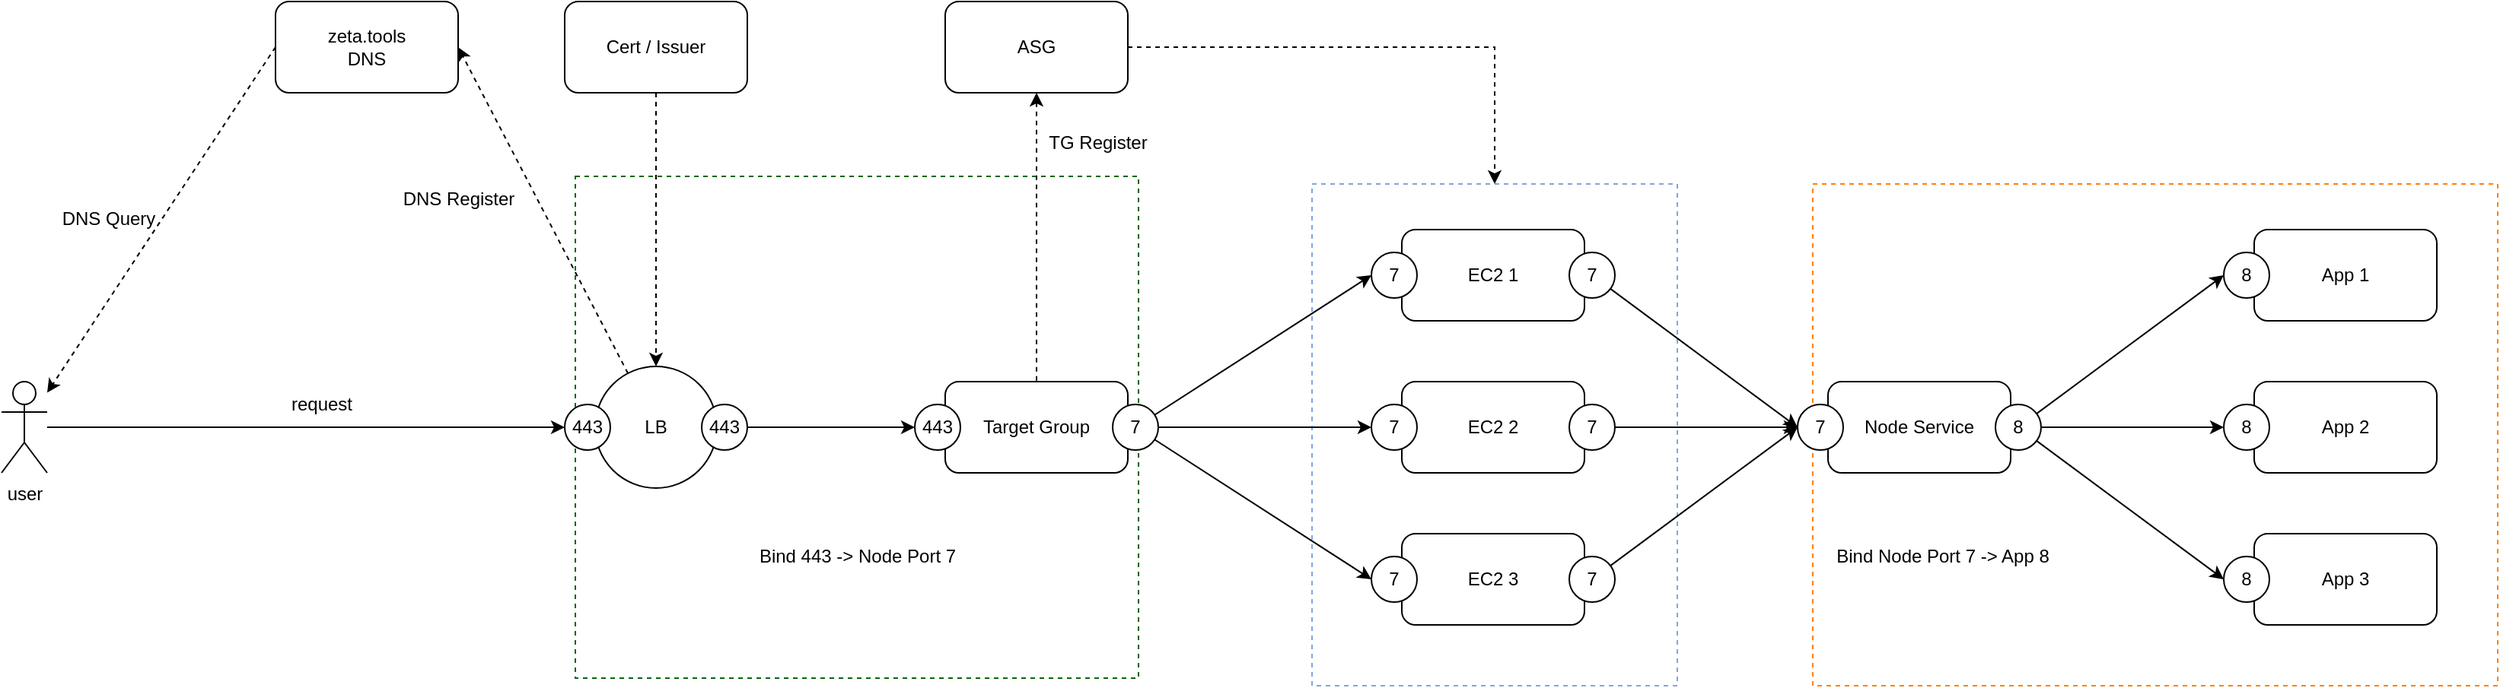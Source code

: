<mxfile version="21.2.9" type="github">
  <diagram name="Page-1" id="KZ8X3SxO-knhd2NS7IPU">
    <mxGraphModel dx="2658" dy="870" grid="1" gridSize="10" guides="1" tooltips="1" connect="1" arrows="1" fold="1" page="1" pageScale="1" pageWidth="850" pageHeight="1100" math="0" shadow="0">
      <root>
        <mxCell id="0" />
        <mxCell id="1" parent="0" />
        <mxCell id="tgWkVytQI8UxieKS8kDx-52" value="" style="rounded=0;whiteSpace=wrap;html=1;dashed=1;strokeColor=#006600;" vertex="1" parent="1">
          <mxGeometry x="37" y="145" width="370" height="330" as="geometry" />
        </mxCell>
        <mxCell id="tgWkVytQI8UxieKS8kDx-50" value="" style="rounded=0;whiteSpace=wrap;html=1;dashed=1;strokeColor=#7EA6E0;" vertex="1" parent="1">
          <mxGeometry x="521" y="150" width="240" height="330" as="geometry" />
        </mxCell>
        <mxCell id="tgWkVytQI8UxieKS8kDx-49" value="" style="rounded=0;whiteSpace=wrap;html=1;dashed=1;strokeColor=#FF8000;" vertex="1" parent="1">
          <mxGeometry x="850" y="150" width="450" height="330" as="geometry" />
        </mxCell>
        <mxCell id="tgWkVytQI8UxieKS8kDx-57" style="edgeStyle=none;rounded=0;orthogonalLoop=1;jettySize=auto;html=1;entryX=1;entryY=0.5;entryDx=0;entryDy=0;dashed=1;" edge="1" parent="1" source="tgWkVytQI8UxieKS8kDx-1" target="tgWkVytQI8UxieKS8kDx-53">
          <mxGeometry relative="1" as="geometry" />
        </mxCell>
        <mxCell id="tgWkVytQI8UxieKS8kDx-1" value="LB" style="ellipse;whiteSpace=wrap;html=1;aspect=fixed;" vertex="1" parent="1">
          <mxGeometry x="50" y="270" width="80" height="80" as="geometry" />
        </mxCell>
        <mxCell id="tgWkVytQI8UxieKS8kDx-2" value="Target Group" style="rounded=1;whiteSpace=wrap;html=1;" vertex="1" parent="1">
          <mxGeometry x="280" y="280" width="120" height="60" as="geometry" />
        </mxCell>
        <mxCell id="tgWkVytQI8UxieKS8kDx-12" style="edgeStyle=none;rounded=0;orthogonalLoop=1;jettySize=auto;html=1;entryX=0.5;entryY=0;entryDx=0;entryDy=0;dashed=1;startArrow=classic;startFill=1;endArrow=none;endFill=0;" edge="1" parent="1" source="tgWkVytQI8UxieKS8kDx-3" target="tgWkVytQI8UxieKS8kDx-2">
          <mxGeometry relative="1" as="geometry" />
        </mxCell>
        <mxCell id="tgWkVytQI8UxieKS8kDx-51" style="edgeStyle=orthogonalEdgeStyle;rounded=0;orthogonalLoop=1;jettySize=auto;html=1;entryX=0.5;entryY=0;entryDx=0;entryDy=0;dashed=1;" edge="1" parent="1" source="tgWkVytQI8UxieKS8kDx-3" target="tgWkVytQI8UxieKS8kDx-50">
          <mxGeometry relative="1" as="geometry" />
        </mxCell>
        <mxCell id="tgWkVytQI8UxieKS8kDx-3" value="ASG" style="rounded=1;whiteSpace=wrap;html=1;" vertex="1" parent="1">
          <mxGeometry x="280" y="30" width="120" height="60" as="geometry" />
        </mxCell>
        <mxCell id="tgWkVytQI8UxieKS8kDx-4" value="EC2 1" style="rounded=1;whiteSpace=wrap;html=1;" vertex="1" parent="1">
          <mxGeometry x="580" y="180" width="120" height="60" as="geometry" />
        </mxCell>
        <mxCell id="tgWkVytQI8UxieKS8kDx-5" value="EC2 2" style="rounded=1;whiteSpace=wrap;html=1;" vertex="1" parent="1">
          <mxGeometry x="580" y="280" width="120" height="60" as="geometry" />
        </mxCell>
        <mxCell id="tgWkVytQI8UxieKS8kDx-6" value="EC2 3" style="rounded=1;whiteSpace=wrap;html=1;" vertex="1" parent="1">
          <mxGeometry x="580" y="380" width="120" height="60" as="geometry" />
        </mxCell>
        <mxCell id="tgWkVytQI8UxieKS8kDx-7" value="Node Service" style="rounded=1;whiteSpace=wrap;html=1;" vertex="1" parent="1">
          <mxGeometry x="860" y="280" width="120" height="60" as="geometry" />
        </mxCell>
        <mxCell id="tgWkVytQI8UxieKS8kDx-8" value="App 1" style="rounded=1;whiteSpace=wrap;html=1;" vertex="1" parent="1">
          <mxGeometry x="1140" y="180" width="120" height="60" as="geometry" />
        </mxCell>
        <mxCell id="tgWkVytQI8UxieKS8kDx-9" value="App 2" style="rounded=1;whiteSpace=wrap;html=1;" vertex="1" parent="1">
          <mxGeometry x="1140" y="280" width="120" height="60" as="geometry" />
        </mxCell>
        <mxCell id="tgWkVytQI8UxieKS8kDx-10" value="App 3" style="rounded=1;whiteSpace=wrap;html=1;" vertex="1" parent="1">
          <mxGeometry x="1140" y="380" width="120" height="60" as="geometry" />
        </mxCell>
        <mxCell id="tgWkVytQI8UxieKS8kDx-34" style="edgeStyle=none;rounded=0;orthogonalLoop=1;jettySize=auto;html=1;entryX=0.5;entryY=1;entryDx=0;entryDy=0;" edge="1" parent="1" source="tgWkVytQI8UxieKS8kDx-25" target="tgWkVytQI8UxieKS8kDx-29">
          <mxGeometry relative="1" as="geometry" />
        </mxCell>
        <mxCell id="tgWkVytQI8UxieKS8kDx-25" value="7" style="ellipse;whiteSpace=wrap;html=1;aspect=fixed;direction=south;" vertex="1" parent="1">
          <mxGeometry x="690" y="195" width="30" height="30" as="geometry" />
        </mxCell>
        <mxCell id="tgWkVytQI8UxieKS8kDx-35" style="edgeStyle=none;rounded=0;orthogonalLoop=1;jettySize=auto;html=1;entryX=0.5;entryY=1;entryDx=0;entryDy=0;" edge="1" parent="1" source="tgWkVytQI8UxieKS8kDx-27" target="tgWkVytQI8UxieKS8kDx-29">
          <mxGeometry relative="1" as="geometry" />
        </mxCell>
        <mxCell id="tgWkVytQI8UxieKS8kDx-27" value="7" style="ellipse;whiteSpace=wrap;html=1;aspect=fixed;direction=south;" vertex="1" parent="1">
          <mxGeometry x="690" y="295" width="30" height="30" as="geometry" />
        </mxCell>
        <mxCell id="tgWkVytQI8UxieKS8kDx-36" style="edgeStyle=none;rounded=0;orthogonalLoop=1;jettySize=auto;html=1;entryX=0.5;entryY=1;entryDx=0;entryDy=0;" edge="1" parent="1" source="tgWkVytQI8UxieKS8kDx-28" target="tgWkVytQI8UxieKS8kDx-29">
          <mxGeometry relative="1" as="geometry" />
        </mxCell>
        <mxCell id="tgWkVytQI8UxieKS8kDx-28" value="7" style="ellipse;whiteSpace=wrap;html=1;aspect=fixed;direction=south;" vertex="1" parent="1">
          <mxGeometry x="690" y="395" width="30" height="30" as="geometry" />
        </mxCell>
        <mxCell id="tgWkVytQI8UxieKS8kDx-29" value="7" style="ellipse;whiteSpace=wrap;html=1;aspect=fixed;direction=south;" vertex="1" parent="1">
          <mxGeometry x="840" y="295" width="30" height="30" as="geometry" />
        </mxCell>
        <mxCell id="tgWkVytQI8UxieKS8kDx-37" style="edgeStyle=none;rounded=0;orthogonalLoop=1;jettySize=auto;html=1;entryX=0.5;entryY=1;entryDx=0;entryDy=0;" edge="1" parent="1" source="tgWkVytQI8UxieKS8kDx-30" target="tgWkVytQI8UxieKS8kDx-31">
          <mxGeometry relative="1" as="geometry" />
        </mxCell>
        <mxCell id="tgWkVytQI8UxieKS8kDx-38" style="edgeStyle=none;rounded=0;orthogonalLoop=1;jettySize=auto;html=1;entryX=0.5;entryY=1;entryDx=0;entryDy=0;" edge="1" parent="1" source="tgWkVytQI8UxieKS8kDx-30" target="tgWkVytQI8UxieKS8kDx-32">
          <mxGeometry relative="1" as="geometry" />
        </mxCell>
        <mxCell id="tgWkVytQI8UxieKS8kDx-39" style="edgeStyle=none;rounded=0;orthogonalLoop=1;jettySize=auto;html=1;entryX=0.5;entryY=1;entryDx=0;entryDy=0;" edge="1" parent="1" source="tgWkVytQI8UxieKS8kDx-30" target="tgWkVytQI8UxieKS8kDx-33">
          <mxGeometry relative="1" as="geometry" />
        </mxCell>
        <mxCell id="tgWkVytQI8UxieKS8kDx-30" value="8" style="ellipse;whiteSpace=wrap;html=1;aspect=fixed;direction=south;" vertex="1" parent="1">
          <mxGeometry x="970" y="295" width="30" height="30" as="geometry" />
        </mxCell>
        <mxCell id="tgWkVytQI8UxieKS8kDx-31" value="8" style="ellipse;whiteSpace=wrap;html=1;aspect=fixed;direction=south;" vertex="1" parent="1">
          <mxGeometry x="1120" y="195" width="30" height="30" as="geometry" />
        </mxCell>
        <mxCell id="tgWkVytQI8UxieKS8kDx-32" value="8" style="ellipse;whiteSpace=wrap;html=1;aspect=fixed;direction=south;" vertex="1" parent="1">
          <mxGeometry x="1120" y="295" width="30" height="30" as="geometry" />
        </mxCell>
        <mxCell id="tgWkVytQI8UxieKS8kDx-33" value="8" style="ellipse;whiteSpace=wrap;html=1;aspect=fixed;direction=south;" vertex="1" parent="1">
          <mxGeometry x="1120" y="395" width="30" height="30" as="geometry" />
        </mxCell>
        <mxCell id="tgWkVytQI8UxieKS8kDx-40" value="7" style="ellipse;whiteSpace=wrap;html=1;aspect=fixed;direction=south;" vertex="1" parent="1">
          <mxGeometry x="560" y="195" width="30" height="30" as="geometry" />
        </mxCell>
        <mxCell id="tgWkVytQI8UxieKS8kDx-41" value="7" style="ellipse;whiteSpace=wrap;html=1;aspect=fixed;direction=south;" vertex="1" parent="1">
          <mxGeometry x="560" y="295" width="30" height="30" as="geometry" />
        </mxCell>
        <mxCell id="tgWkVytQI8UxieKS8kDx-42" value="7" style="ellipse;whiteSpace=wrap;html=1;aspect=fixed;direction=south;" vertex="1" parent="1">
          <mxGeometry x="560" y="395" width="30" height="30" as="geometry" />
        </mxCell>
        <mxCell id="tgWkVytQI8UxieKS8kDx-46" style="edgeStyle=none;rounded=0;orthogonalLoop=1;jettySize=auto;html=1;entryX=0.5;entryY=1;entryDx=0;entryDy=0;" edge="1" parent="1" source="tgWkVytQI8UxieKS8kDx-43" target="tgWkVytQI8UxieKS8kDx-40">
          <mxGeometry relative="1" as="geometry" />
        </mxCell>
        <mxCell id="tgWkVytQI8UxieKS8kDx-47" style="edgeStyle=none;rounded=0;orthogonalLoop=1;jettySize=auto;html=1;entryX=0.5;entryY=1;entryDx=0;entryDy=0;" edge="1" parent="1" source="tgWkVytQI8UxieKS8kDx-43" target="tgWkVytQI8UxieKS8kDx-41">
          <mxGeometry relative="1" as="geometry" />
        </mxCell>
        <mxCell id="tgWkVytQI8UxieKS8kDx-48" style="edgeStyle=none;rounded=0;orthogonalLoop=1;jettySize=auto;html=1;entryX=0.5;entryY=1;entryDx=0;entryDy=0;" edge="1" parent="1" source="tgWkVytQI8UxieKS8kDx-43" target="tgWkVytQI8UxieKS8kDx-42">
          <mxGeometry relative="1" as="geometry" />
        </mxCell>
        <mxCell id="tgWkVytQI8UxieKS8kDx-43" value="7" style="ellipse;whiteSpace=wrap;html=1;aspect=fixed;direction=south;" vertex="1" parent="1">
          <mxGeometry x="390" y="295" width="30" height="30" as="geometry" />
        </mxCell>
        <mxCell id="tgWkVytQI8UxieKS8kDx-44" value="443" style="ellipse;whiteSpace=wrap;html=1;aspect=fixed;direction=south;" vertex="1" parent="1">
          <mxGeometry x="260" y="295" width="30" height="30" as="geometry" />
        </mxCell>
        <mxCell id="tgWkVytQI8UxieKS8kDx-58" style="edgeStyle=none;rounded=0;orthogonalLoop=1;jettySize=auto;html=1;exitX=0;exitY=0.5;exitDx=0;exitDy=0;dashed=1;" edge="1" parent="1" source="tgWkVytQI8UxieKS8kDx-53" target="tgWkVytQI8UxieKS8kDx-54">
          <mxGeometry relative="1" as="geometry" />
        </mxCell>
        <mxCell id="tgWkVytQI8UxieKS8kDx-53" value="zeta.tools&lt;br&gt;DNS" style="rounded=1;whiteSpace=wrap;html=1;" vertex="1" parent="1">
          <mxGeometry x="-160" y="30" width="120" height="60" as="geometry" />
        </mxCell>
        <mxCell id="tgWkVytQI8UxieKS8kDx-66" style="edgeStyle=none;rounded=0;orthogonalLoop=1;jettySize=auto;html=1;entryX=0.5;entryY=1;entryDx=0;entryDy=0;" edge="1" parent="1" source="tgWkVytQI8UxieKS8kDx-54" target="tgWkVytQI8UxieKS8kDx-65">
          <mxGeometry relative="1" as="geometry" />
        </mxCell>
        <mxCell id="tgWkVytQI8UxieKS8kDx-54" value="user" style="shape=umlActor;verticalLabelPosition=bottom;verticalAlign=top;html=1;outlineConnect=0;" vertex="1" parent="1">
          <mxGeometry x="-340" y="280" width="30" height="60" as="geometry" />
        </mxCell>
        <mxCell id="tgWkVytQI8UxieKS8kDx-59" value="DNS Query" style="text;html=1;align=center;verticalAlign=middle;resizable=0;points=[];autosize=1;strokeColor=none;fillColor=none;" vertex="1" parent="1">
          <mxGeometry x="-310" y="158" width="80" height="30" as="geometry" />
        </mxCell>
        <mxCell id="tgWkVytQI8UxieKS8kDx-60" value="DNS Register" style="text;html=1;align=center;verticalAlign=middle;resizable=0;points=[];autosize=1;strokeColor=none;fillColor=none;" vertex="1" parent="1">
          <mxGeometry x="-90" y="145" width="100" height="30" as="geometry" />
        </mxCell>
        <mxCell id="tgWkVytQI8UxieKS8kDx-61" value="request" style="text;html=1;align=center;verticalAlign=middle;resizable=0;points=[];autosize=1;strokeColor=none;fillColor=none;" vertex="1" parent="1">
          <mxGeometry x="-160" y="280" width="60" height="30" as="geometry" />
        </mxCell>
        <mxCell id="tgWkVytQI8UxieKS8kDx-63" style="edgeStyle=none;rounded=0;orthogonalLoop=1;jettySize=auto;html=1;dashed=1;" edge="1" parent="1" source="tgWkVytQI8UxieKS8kDx-62" target="tgWkVytQI8UxieKS8kDx-1">
          <mxGeometry relative="1" as="geometry" />
        </mxCell>
        <mxCell id="tgWkVytQI8UxieKS8kDx-62" value="Cert / Issuer" style="rounded=1;whiteSpace=wrap;html=1;" vertex="1" parent="1">
          <mxGeometry x="30" y="30" width="120" height="60" as="geometry" />
        </mxCell>
        <mxCell id="tgWkVytQI8UxieKS8kDx-64" value="TG Register" style="text;html=1;align=center;verticalAlign=middle;resizable=0;points=[];autosize=1;strokeColor=none;fillColor=none;" vertex="1" parent="1">
          <mxGeometry x="335" y="108" width="90" height="30" as="geometry" />
        </mxCell>
        <mxCell id="tgWkVytQI8UxieKS8kDx-65" value="443" style="ellipse;whiteSpace=wrap;html=1;aspect=fixed;direction=south;" vertex="1" parent="1">
          <mxGeometry x="30" y="295" width="30" height="30" as="geometry" />
        </mxCell>
        <mxCell id="tgWkVytQI8UxieKS8kDx-68" style="edgeStyle=none;rounded=0;orthogonalLoop=1;jettySize=auto;html=1;entryX=0.5;entryY=1;entryDx=0;entryDy=0;" edge="1" parent="1" source="tgWkVytQI8UxieKS8kDx-67" target="tgWkVytQI8UxieKS8kDx-44">
          <mxGeometry relative="1" as="geometry" />
        </mxCell>
        <mxCell id="tgWkVytQI8UxieKS8kDx-67" value="443" style="ellipse;whiteSpace=wrap;html=1;aspect=fixed;direction=south;" vertex="1" parent="1">
          <mxGeometry x="120" y="295" width="30" height="30" as="geometry" />
        </mxCell>
        <mxCell id="tgWkVytQI8UxieKS8kDx-69" value="Bind 443 -&amp;gt; Node Port 7" style="text;html=1;align=center;verticalAlign=middle;resizable=0;points=[];autosize=1;strokeColor=none;fillColor=none;" vertex="1" parent="1">
          <mxGeometry x="147" y="380" width="150" height="30" as="geometry" />
        </mxCell>
        <mxCell id="tgWkVytQI8UxieKS8kDx-70" value="Bind Node Port 7 -&amp;gt; App 8" style="text;html=1;align=center;verticalAlign=middle;resizable=0;points=[];autosize=1;strokeColor=none;fillColor=none;" vertex="1" parent="1">
          <mxGeometry x="855" y="380" width="160" height="30" as="geometry" />
        </mxCell>
      </root>
    </mxGraphModel>
  </diagram>
</mxfile>
